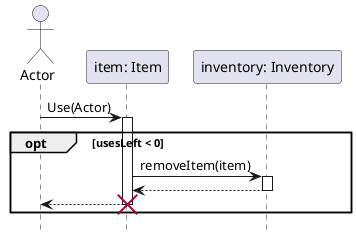 @startuml
hide footbox
actor Actor
participant Item as "item: Item"
participant Inventory as "inventory: Inventory"

Actor -> Item: Use(Actor)
activate Item
opt usesLeft < 0
Item -> Inventory++: removeItem(item)
return
Item --> Actor
destroy Item
end
@enduml